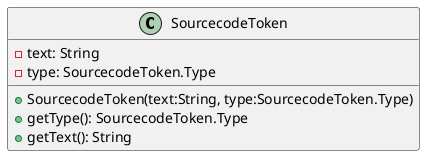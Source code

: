 @startuml

    class SourcecodeToken {
        -text: String
        -type: SourcecodeToken.Type
        +SourcecodeToken(text:String, type:SourcecodeToken.Type)
        +getType(): SourcecodeToken.Type
        +getText(): String
    }

@enduml
